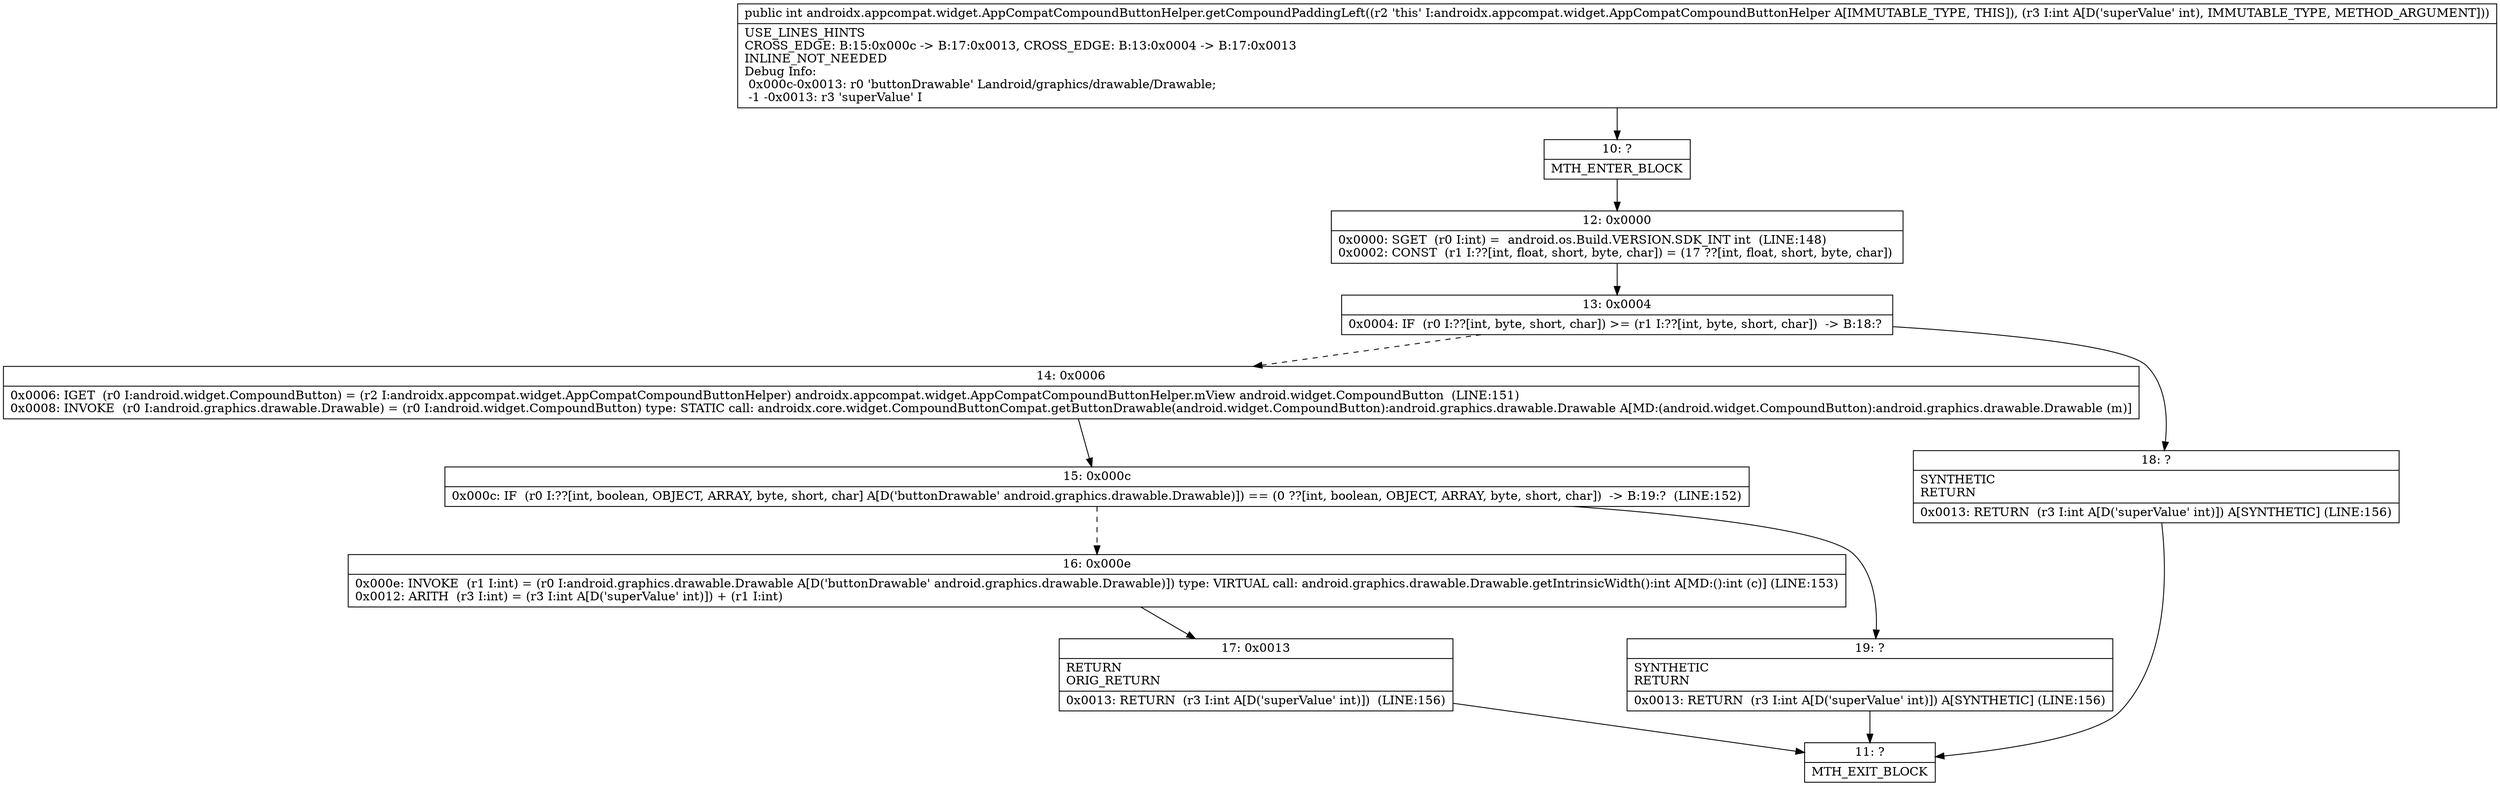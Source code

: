 digraph "CFG forandroidx.appcompat.widget.AppCompatCompoundButtonHelper.getCompoundPaddingLeft(I)I" {
Node_10 [shape=record,label="{10\:\ ?|MTH_ENTER_BLOCK\l}"];
Node_12 [shape=record,label="{12\:\ 0x0000|0x0000: SGET  (r0 I:int) =  android.os.Build.VERSION.SDK_INT int  (LINE:148)\l0x0002: CONST  (r1 I:??[int, float, short, byte, char]) = (17 ??[int, float, short, byte, char]) \l}"];
Node_13 [shape=record,label="{13\:\ 0x0004|0x0004: IF  (r0 I:??[int, byte, short, char]) \>= (r1 I:??[int, byte, short, char])  \-\> B:18:? \l}"];
Node_14 [shape=record,label="{14\:\ 0x0006|0x0006: IGET  (r0 I:android.widget.CompoundButton) = (r2 I:androidx.appcompat.widget.AppCompatCompoundButtonHelper) androidx.appcompat.widget.AppCompatCompoundButtonHelper.mView android.widget.CompoundButton  (LINE:151)\l0x0008: INVOKE  (r0 I:android.graphics.drawable.Drawable) = (r0 I:android.widget.CompoundButton) type: STATIC call: androidx.core.widget.CompoundButtonCompat.getButtonDrawable(android.widget.CompoundButton):android.graphics.drawable.Drawable A[MD:(android.widget.CompoundButton):android.graphics.drawable.Drawable (m)]\l}"];
Node_15 [shape=record,label="{15\:\ 0x000c|0x000c: IF  (r0 I:??[int, boolean, OBJECT, ARRAY, byte, short, char] A[D('buttonDrawable' android.graphics.drawable.Drawable)]) == (0 ??[int, boolean, OBJECT, ARRAY, byte, short, char])  \-\> B:19:?  (LINE:152)\l}"];
Node_16 [shape=record,label="{16\:\ 0x000e|0x000e: INVOKE  (r1 I:int) = (r0 I:android.graphics.drawable.Drawable A[D('buttonDrawable' android.graphics.drawable.Drawable)]) type: VIRTUAL call: android.graphics.drawable.Drawable.getIntrinsicWidth():int A[MD:():int (c)] (LINE:153)\l0x0012: ARITH  (r3 I:int) = (r3 I:int A[D('superValue' int)]) + (r1 I:int) \l}"];
Node_17 [shape=record,label="{17\:\ 0x0013|RETURN\lORIG_RETURN\l|0x0013: RETURN  (r3 I:int A[D('superValue' int)])  (LINE:156)\l}"];
Node_11 [shape=record,label="{11\:\ ?|MTH_EXIT_BLOCK\l}"];
Node_19 [shape=record,label="{19\:\ ?|SYNTHETIC\lRETURN\l|0x0013: RETURN  (r3 I:int A[D('superValue' int)]) A[SYNTHETIC] (LINE:156)\l}"];
Node_18 [shape=record,label="{18\:\ ?|SYNTHETIC\lRETURN\l|0x0013: RETURN  (r3 I:int A[D('superValue' int)]) A[SYNTHETIC] (LINE:156)\l}"];
MethodNode[shape=record,label="{public int androidx.appcompat.widget.AppCompatCompoundButtonHelper.getCompoundPaddingLeft((r2 'this' I:androidx.appcompat.widget.AppCompatCompoundButtonHelper A[IMMUTABLE_TYPE, THIS]), (r3 I:int A[D('superValue' int), IMMUTABLE_TYPE, METHOD_ARGUMENT]))  | USE_LINES_HINTS\lCROSS_EDGE: B:15:0x000c \-\> B:17:0x0013, CROSS_EDGE: B:13:0x0004 \-\> B:17:0x0013\lINLINE_NOT_NEEDED\lDebug Info:\l  0x000c\-0x0013: r0 'buttonDrawable' Landroid\/graphics\/drawable\/Drawable;\l  \-1 \-0x0013: r3 'superValue' I\l}"];
MethodNode -> Node_10;Node_10 -> Node_12;
Node_12 -> Node_13;
Node_13 -> Node_14[style=dashed];
Node_13 -> Node_18;
Node_14 -> Node_15;
Node_15 -> Node_16[style=dashed];
Node_15 -> Node_19;
Node_16 -> Node_17;
Node_17 -> Node_11;
Node_19 -> Node_11;
Node_18 -> Node_11;
}

